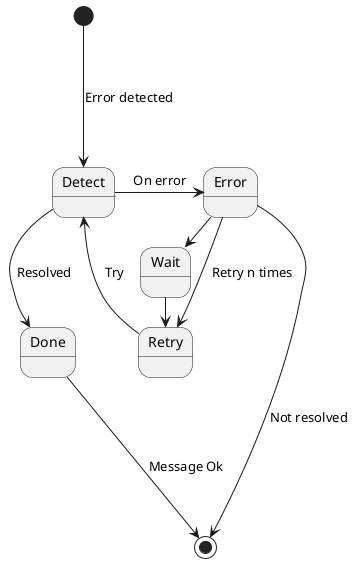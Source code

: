 @startuml

[*] ---> Detect : Error detected
Detect --> Done : Resolved
Error --> Retry : Retry n times
Retry --> Detect : Try
Detect -> Error : On error

Error -> Wait : Wait before retry
Wait -> Retry : Retry
Error ---> [*] : Not resolved
Done ---> [*] : Message Ok


@enduml
